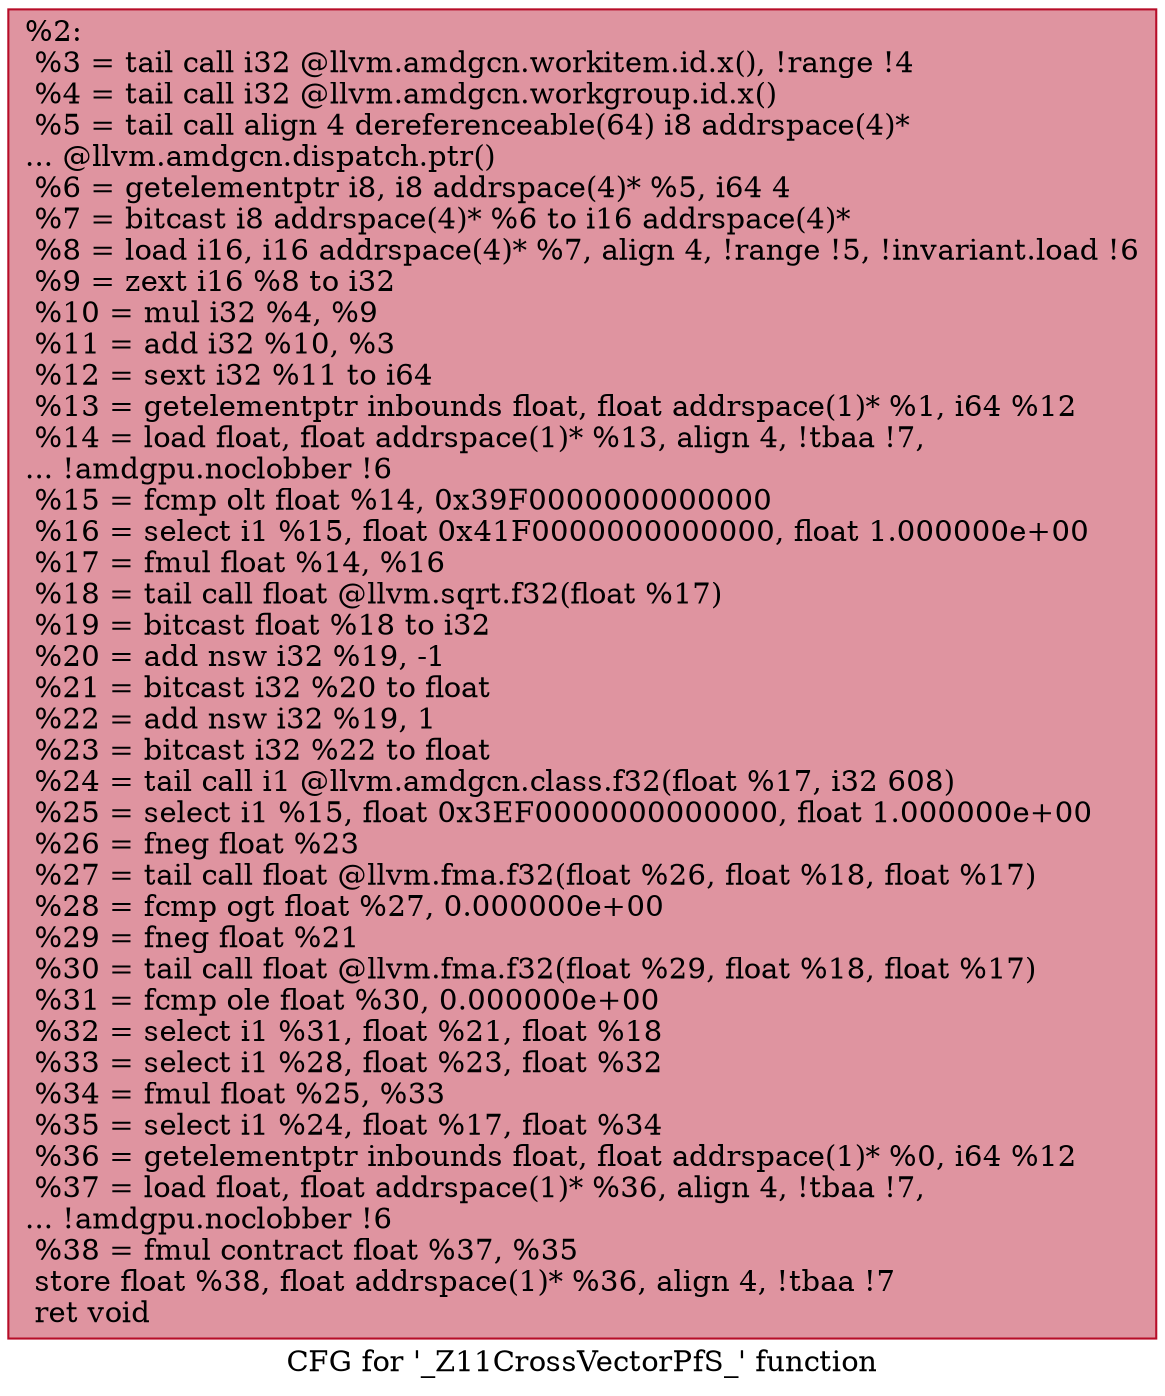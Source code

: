 digraph "CFG for '_Z11CrossVectorPfS_' function" {
	label="CFG for '_Z11CrossVectorPfS_' function";

	Node0x5bb84c0 [shape=record,color="#b70d28ff", style=filled, fillcolor="#b70d2870",label="{%2:\l  %3 = tail call i32 @llvm.amdgcn.workitem.id.x(), !range !4\l  %4 = tail call i32 @llvm.amdgcn.workgroup.id.x()\l  %5 = tail call align 4 dereferenceable(64) i8 addrspace(4)*\l... @llvm.amdgcn.dispatch.ptr()\l  %6 = getelementptr i8, i8 addrspace(4)* %5, i64 4\l  %7 = bitcast i8 addrspace(4)* %6 to i16 addrspace(4)*\l  %8 = load i16, i16 addrspace(4)* %7, align 4, !range !5, !invariant.load !6\l  %9 = zext i16 %8 to i32\l  %10 = mul i32 %4, %9\l  %11 = add i32 %10, %3\l  %12 = sext i32 %11 to i64\l  %13 = getelementptr inbounds float, float addrspace(1)* %1, i64 %12\l  %14 = load float, float addrspace(1)* %13, align 4, !tbaa !7,\l... !amdgpu.noclobber !6\l  %15 = fcmp olt float %14, 0x39F0000000000000\l  %16 = select i1 %15, float 0x41F0000000000000, float 1.000000e+00\l  %17 = fmul float %14, %16\l  %18 = tail call float @llvm.sqrt.f32(float %17)\l  %19 = bitcast float %18 to i32\l  %20 = add nsw i32 %19, -1\l  %21 = bitcast i32 %20 to float\l  %22 = add nsw i32 %19, 1\l  %23 = bitcast i32 %22 to float\l  %24 = tail call i1 @llvm.amdgcn.class.f32(float %17, i32 608)\l  %25 = select i1 %15, float 0x3EF0000000000000, float 1.000000e+00\l  %26 = fneg float %23\l  %27 = tail call float @llvm.fma.f32(float %26, float %18, float %17)\l  %28 = fcmp ogt float %27, 0.000000e+00\l  %29 = fneg float %21\l  %30 = tail call float @llvm.fma.f32(float %29, float %18, float %17)\l  %31 = fcmp ole float %30, 0.000000e+00\l  %32 = select i1 %31, float %21, float %18\l  %33 = select i1 %28, float %23, float %32\l  %34 = fmul float %25, %33\l  %35 = select i1 %24, float %17, float %34\l  %36 = getelementptr inbounds float, float addrspace(1)* %0, i64 %12\l  %37 = load float, float addrspace(1)* %36, align 4, !tbaa !7,\l... !amdgpu.noclobber !6\l  %38 = fmul contract float %37, %35\l  store float %38, float addrspace(1)* %36, align 4, !tbaa !7\l  ret void\l}"];
}

